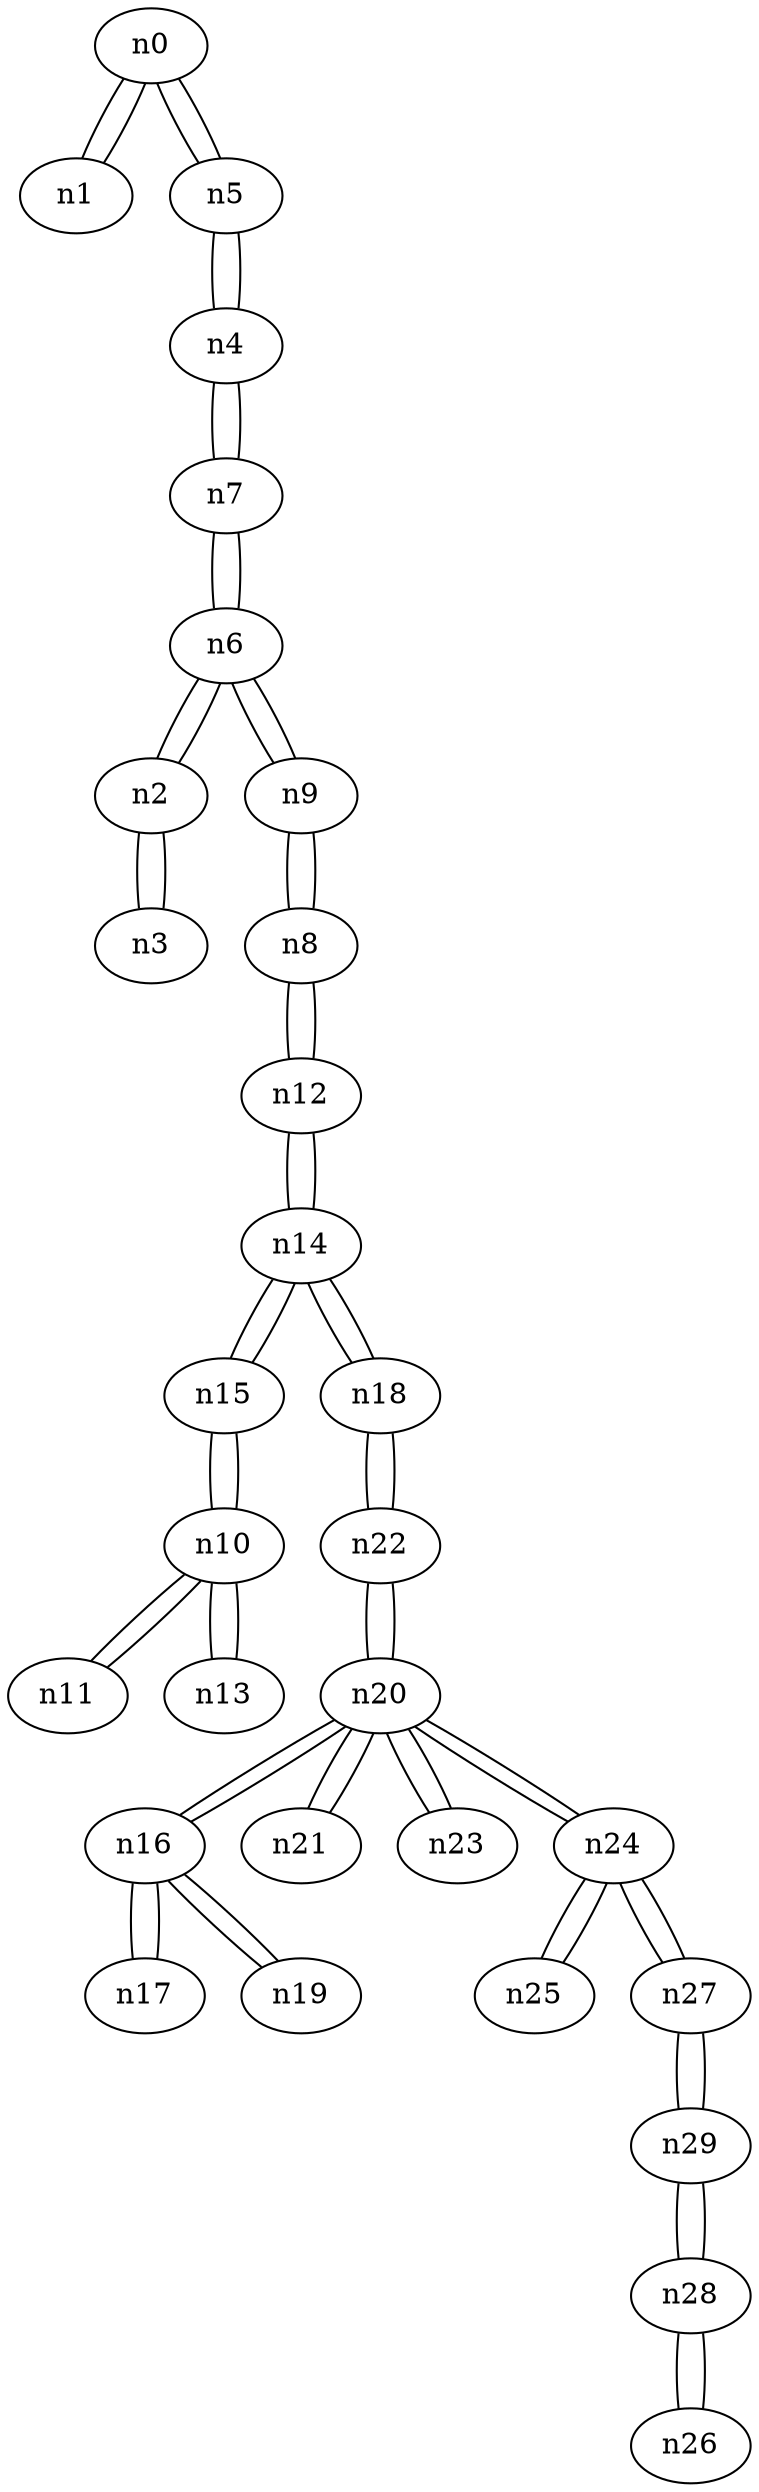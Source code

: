 graph {
n0;
n1;
n2;
n3;
n4;
n5;
n6;
n7;
n8;
n9;
n10;
n11;
n12;
n13;
n14;
n15;
n16;
n17;
n18;
n19;
n20;
n21;
n22;
n23;
n24;
n25;
n26;
n27;
n28;
n29;
n0 -- n1;
n0 -- n5;
n1 -- n0;
n2 -- n3;
n2 -- n6;
n3 -- n2;
n4 -- n7;
n4 -- n5;
n5 -- n0;
n5 -- n4;
n6 -- n9;
n6 -- n7;
n6 -- n2;
n7 -- n4;
n7 -- n6;
n8 -- n9;
n8 -- n12;
n9 -- n6;
n9 -- n8;
n10 -- n15;
n10 -- n11;
n10 -- n13;
n11 -- n10;
n12 -- n14;
n12 -- n8;
n13 -- n10;
n14 -- n15;
n14 -- n12;
n14 -- n18;
n15 -- n14;
n15 -- n10;
n16 -- n19;
n16 -- n20;
n16 -- n17;
n17 -- n16;
n18 -- n22;
n18 -- n14;
n19 -- n16;
n20 -- n21;
n20 -- n24;
n20 -- n16;
n20 -- n22;
n20 -- n23;
n21 -- n20;
n22 -- n20;
n22 -- n18;
n23 -- n20;
n24 -- n27;
n24 -- n20;
n24 -- n25;
n25 -- n24;
n26 -- n28;
n27 -- n24;
n27 -- n29;
n28 -- n29;
n28 -- n26;
n29 -- n28;
n29 -- n27;
}
